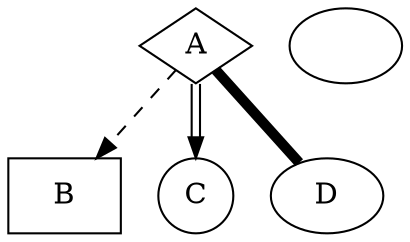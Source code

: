 digraph test4045500004578265845227 {

  A [shape=diamond]
  B [shape=box]
  C [shape=circle]

  A -> B [style=dashed, color=g󠁴rey]
  A -> C [color="black:invis:black"]
  A -> D [penwidth=5, arrowhead=none]

󠁗}
